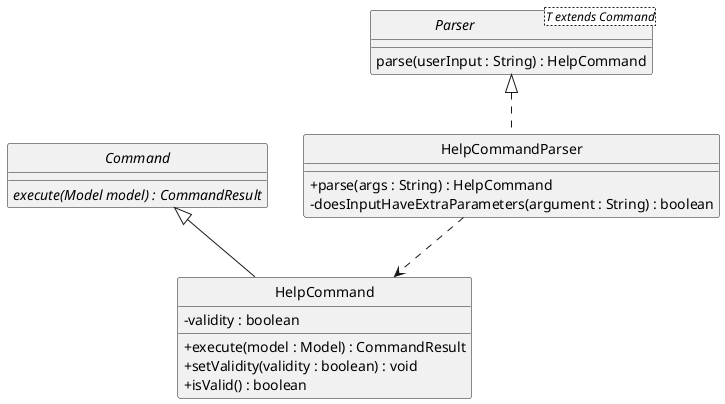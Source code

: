 @startuml
/' @author @cherweijie'/

skinparam backgroundColor #ffffff
skinparam classAttributeIconSize 0
hide circle

class HelpCommandParser implements Parser {
    /' Methods '/
    + parse(args : String) : HelpCommand
    - doesInputHaveExtraParameters(argument : String) : boolean
}

interface Parser<T extends Command> {
    parse(userInput : String) : HelpCommand
}

abstract class Command {
    {abstract} execute(Model model) : CommandResult
}

class HelpCommand extends Command {
    /' Fields '/
    - validity : boolean

    /' Methods '/
    + execute(model : Model) : CommandResult
    + setValidity(validity : boolean) : void
    + isValid() : boolean
}


HelpCommandParser ..> HelpCommand
@enduml
